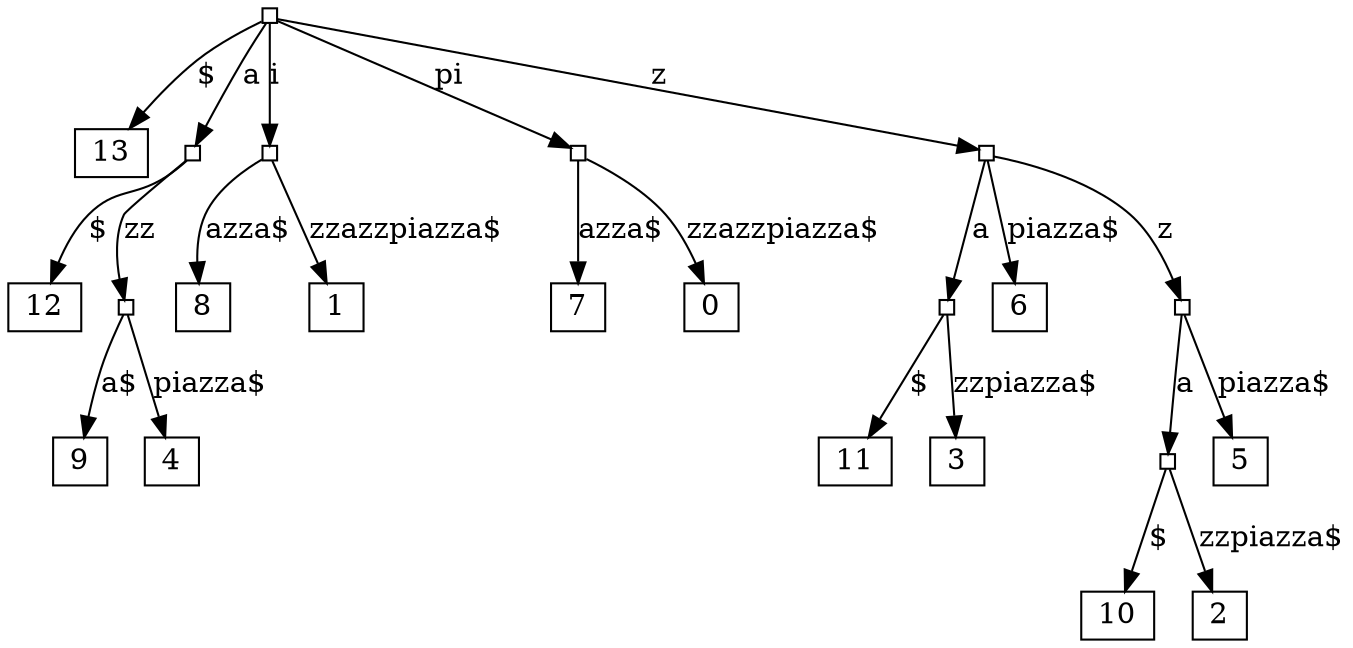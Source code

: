 digraph {
    graph [rankdir=TB
          ,bgcolor=white];
    node [shape=box
         ,width=0.1
         ,height=0.1];
    0 [label=""];
    1 [label=13];
    2 [label=""];
    3 [label=12];
    4 [label=""];
    5 [label=9];
    6 [label=4];
    7 [label=""];
    8 [label=8];
    9 [label=1];
    10 [label=""];
    11 [label=7];
    12 [label=0];
    13 [label=""];
    14 [label=""];
    15 [label=11];
    16 [label=3];
    17 [label=6];
    18 [label=""];
    19 [label=""];
    20 [label=10];
    21 [label=2];
    22 [label=5];
    0 -> 13 [label=z];
    0 -> 10 [label=pi];
    0 -> 7 [label=i];
    0 -> 2 [label=a];
    0 -> 1 [label="$"];
    2 -> 4 [label=zz];
    2 -> 3 [label="$"];
    4 -> 6 [label="piazza$"];
    4 -> 5 [label="a$"];
    7 -> 9 [label="zzazzpiazza$"];
    7 -> 8 [label="azza$"];
    10 -> 12 [label="zzazzpiazza$"];
    10 -> 11 [label="azza$"];
    13 -> 18 [label=z];
    13 -> 14 [label=a];
    13 -> 17 [label="piazza$"];
    14 -> 16 [label="zzpiazza$"];
    14 -> 15 [label="$"];
    18 -> 19 [label=a];
    18 -> 22 [label="piazza$"];
    19 -> 21 [label="zzpiazza$"];
    19 -> 20 [label="$"];
}